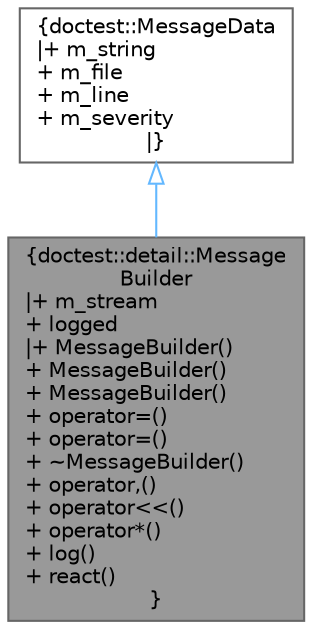 digraph "doctest::detail::MessageBuilder"
{
 // LATEX_PDF_SIZE
  bgcolor="transparent";
  edge [fontname=Helvetica,fontsize=10,labelfontname=Helvetica,labelfontsize=10];
  node [fontname=Helvetica,fontsize=10,shape=box,height=0.2,width=0.4];
  Node1 [label="{doctest::detail::Message\lBuilder\n|+ m_stream\l+ logged\l|+ MessageBuilder()\l+ MessageBuilder()\l+ MessageBuilder()\l+ operator=()\l+ operator=()\l+ ~MessageBuilder()\l+ operator,()\l+ operator\<\<()\l+ operator*()\l+ log()\l+ react()\l}",height=0.2,width=0.4,color="gray40", fillcolor="grey60", style="filled", fontcolor="black",tooltip=" "];
  Node2 -> Node1 [dir="back",color="steelblue1",style="solid",arrowtail="onormal"];
  Node2 [label="{doctest::MessageData\n|+ m_string\l+ m_file\l+ m_line\l+ m_severity\l|}",height=0.2,width=0.4,color="gray40", fillcolor="white", style="filled",URL="$structdoctest_1_1_message_data.html",tooltip=" "];
}
